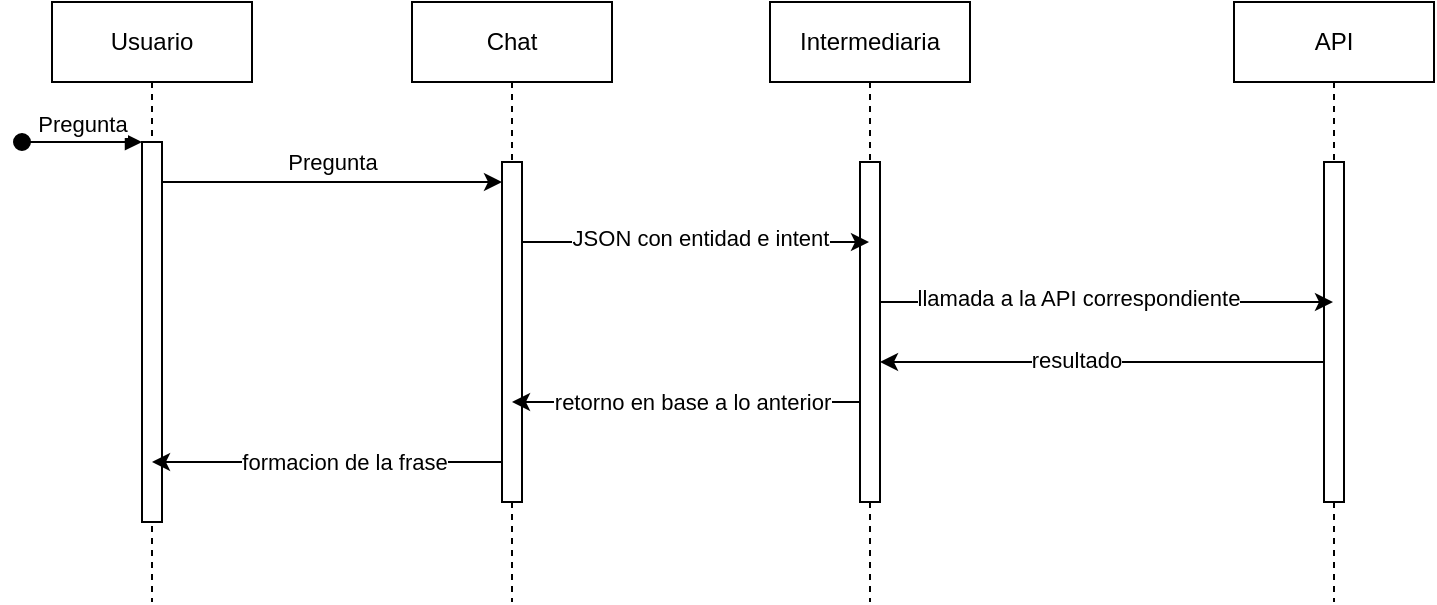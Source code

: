<mxfile version="20.8.23" type="device"><diagram name="Page-1" id="2YBvvXClWsGukQMizWep"><mxGraphModel dx="840" dy="439" grid="1" gridSize="10" guides="1" tooltips="1" connect="1" arrows="1" fold="1" page="1" pageScale="1" pageWidth="850" pageHeight="1100" math="0" shadow="0"><root><mxCell id="0"/><mxCell id="1" parent="0"/><mxCell id="aM9ryv3xv72pqoxQDRHE-1" value="Usuario" style="shape=umlLifeline;perimeter=lifelinePerimeter;whiteSpace=wrap;html=1;container=0;dropTarget=0;collapsible=0;recursiveResize=0;outlineConnect=0;portConstraint=eastwest;newEdgeStyle={&quot;edgeStyle&quot;:&quot;elbowEdgeStyle&quot;,&quot;elbow&quot;:&quot;vertical&quot;,&quot;curved&quot;:0,&quot;rounded&quot;:0};" parent="1" vertex="1"><mxGeometry x="40" y="40" width="100" height="300" as="geometry"/></mxCell><mxCell id="aM9ryv3xv72pqoxQDRHE-2" value="" style="html=1;points=[];perimeter=orthogonalPerimeter;outlineConnect=0;targetShapes=umlLifeline;portConstraint=eastwest;newEdgeStyle={&quot;edgeStyle&quot;:&quot;elbowEdgeStyle&quot;,&quot;elbow&quot;:&quot;vertical&quot;,&quot;curved&quot;:0,&quot;rounded&quot;:0};" parent="aM9ryv3xv72pqoxQDRHE-1" vertex="1"><mxGeometry x="45" y="70" width="10" height="190" as="geometry"/></mxCell><mxCell id="aM9ryv3xv72pqoxQDRHE-3" value="Pregunta" style="html=1;verticalAlign=bottom;startArrow=oval;endArrow=block;startSize=8;edgeStyle=elbowEdgeStyle;elbow=vertical;curved=0;rounded=0;" parent="aM9ryv3xv72pqoxQDRHE-1" target="aM9ryv3xv72pqoxQDRHE-2" edge="1"><mxGeometry relative="1" as="geometry"><mxPoint x="-15" y="70" as="sourcePoint"/></mxGeometry></mxCell><mxCell id="aM9ryv3xv72pqoxQDRHE-5" value="Chat" style="shape=umlLifeline;perimeter=lifelinePerimeter;whiteSpace=wrap;html=1;container=0;dropTarget=0;collapsible=0;recursiveResize=0;outlineConnect=0;portConstraint=eastwest;newEdgeStyle={&quot;edgeStyle&quot;:&quot;elbowEdgeStyle&quot;,&quot;elbow&quot;:&quot;vertical&quot;,&quot;curved&quot;:0,&quot;rounded&quot;:0};" parent="1" vertex="1"><mxGeometry x="220" y="40" width="100" height="300" as="geometry"/></mxCell><mxCell id="aM9ryv3xv72pqoxQDRHE-6" value="" style="html=1;points=[];perimeter=orthogonalPerimeter;outlineConnect=0;targetShapes=umlLifeline;portConstraint=eastwest;newEdgeStyle={&quot;edgeStyle&quot;:&quot;elbowEdgeStyle&quot;,&quot;elbow&quot;:&quot;vertical&quot;,&quot;curved&quot;:0,&quot;rounded&quot;:0};" parent="aM9ryv3xv72pqoxQDRHE-5" vertex="1"><mxGeometry x="45" y="80" width="10" height="170" as="geometry"/></mxCell><mxCell id="x-qyQsv91N-wnzgElFTz-3" value="Intermediaria" style="shape=umlLifeline;perimeter=lifelinePerimeter;whiteSpace=wrap;html=1;container=0;dropTarget=0;collapsible=0;recursiveResize=0;outlineConnect=0;portConstraint=eastwest;newEdgeStyle={&quot;edgeStyle&quot;:&quot;elbowEdgeStyle&quot;,&quot;elbow&quot;:&quot;vertical&quot;,&quot;curved&quot;:0,&quot;rounded&quot;:0};" vertex="1" parent="1"><mxGeometry x="399" y="40" width="100" height="300" as="geometry"/></mxCell><mxCell id="x-qyQsv91N-wnzgElFTz-4" value="" style="html=1;points=[];perimeter=orthogonalPerimeter;outlineConnect=0;targetShapes=umlLifeline;portConstraint=eastwest;newEdgeStyle={&quot;edgeStyle&quot;:&quot;elbowEdgeStyle&quot;,&quot;elbow&quot;:&quot;vertical&quot;,&quot;curved&quot;:0,&quot;rounded&quot;:0};" vertex="1" parent="x-qyQsv91N-wnzgElFTz-3"><mxGeometry x="45" y="80" width="10" height="170" as="geometry"/></mxCell><mxCell id="x-qyQsv91N-wnzgElFTz-5" style="edgeStyle=elbowEdgeStyle;rounded=0;orthogonalLoop=1;jettySize=auto;html=1;elbow=vertical;curved=0;" edge="1" parent="1" source="aM9ryv3xv72pqoxQDRHE-2" target="aM9ryv3xv72pqoxQDRHE-6"><mxGeometry relative="1" as="geometry"><Array as="points"><mxPoint x="180" y="130"/></Array></mxGeometry></mxCell><mxCell id="x-qyQsv91N-wnzgElFTz-6" value="Pregunta" style="edgeLabel;html=1;align=center;verticalAlign=middle;resizable=0;points=[];" vertex="1" connectable="0" parent="x-qyQsv91N-wnzgElFTz-5"><mxGeometry x="0.258" y="-1" relative="1" as="geometry"><mxPoint x="-22" y="-11" as="offset"/></mxGeometry></mxCell><mxCell id="x-qyQsv91N-wnzgElFTz-7" style="edgeStyle=elbowEdgeStyle;rounded=0;orthogonalLoop=1;jettySize=auto;html=1;elbow=vertical;curved=0;" edge="1" parent="1" source="aM9ryv3xv72pqoxQDRHE-6" target="x-qyQsv91N-wnzgElFTz-3"><mxGeometry relative="1" as="geometry"><Array as="points"><mxPoint x="350" y="160"/></Array></mxGeometry></mxCell><mxCell id="x-qyQsv91N-wnzgElFTz-8" value="JSON con entidad e intent" style="edgeLabel;html=1;align=center;verticalAlign=middle;resizable=0;points=[];" vertex="1" connectable="0" parent="x-qyQsv91N-wnzgElFTz-7"><mxGeometry x="0.098" y="2" relative="1" as="geometry"><mxPoint x="-7" as="offset"/></mxGeometry></mxCell><mxCell id="x-qyQsv91N-wnzgElFTz-10" value="API" style="shape=umlLifeline;perimeter=lifelinePerimeter;whiteSpace=wrap;html=1;container=0;dropTarget=0;collapsible=0;recursiveResize=0;outlineConnect=0;portConstraint=eastwest;newEdgeStyle={&quot;edgeStyle&quot;:&quot;elbowEdgeStyle&quot;,&quot;elbow&quot;:&quot;vertical&quot;,&quot;curved&quot;:0,&quot;rounded&quot;:0};" vertex="1" parent="1"><mxGeometry x="631" y="40" width="100" height="300" as="geometry"/></mxCell><mxCell id="x-qyQsv91N-wnzgElFTz-11" value="" style="html=1;points=[];perimeter=orthogonalPerimeter;outlineConnect=0;targetShapes=umlLifeline;portConstraint=eastwest;newEdgeStyle={&quot;edgeStyle&quot;:&quot;elbowEdgeStyle&quot;,&quot;elbow&quot;:&quot;vertical&quot;,&quot;curved&quot;:0,&quot;rounded&quot;:0};" vertex="1" parent="x-qyQsv91N-wnzgElFTz-10"><mxGeometry x="45" y="80" width="10" height="170" as="geometry"/></mxCell><mxCell id="x-qyQsv91N-wnzgElFTz-12" style="edgeStyle=elbowEdgeStyle;rounded=0;orthogonalLoop=1;jettySize=auto;html=1;elbow=vertical;curved=0;" edge="1" parent="1" source="x-qyQsv91N-wnzgElFTz-4" target="x-qyQsv91N-wnzgElFTz-10"><mxGeometry relative="1" as="geometry"><Array as="points"><mxPoint x="540" y="190"/></Array></mxGeometry></mxCell><mxCell id="x-qyQsv91N-wnzgElFTz-13" value="llamada a la API correspondiente" style="edgeLabel;html=1;align=center;verticalAlign=middle;resizable=0;points=[];" vertex="1" connectable="0" parent="x-qyQsv91N-wnzgElFTz-12"><mxGeometry x="-0.124" y="2" relative="1" as="geometry"><mxPoint as="offset"/></mxGeometry></mxCell><mxCell id="x-qyQsv91N-wnzgElFTz-16" style="edgeStyle=elbowEdgeStyle;rounded=0;orthogonalLoop=1;jettySize=auto;html=1;elbow=vertical;curved=0;" edge="1" parent="1" source="x-qyQsv91N-wnzgElFTz-11" target="x-qyQsv91N-wnzgElFTz-4"><mxGeometry relative="1" as="geometry"><Array as="points"><mxPoint x="520" y="220"/><mxPoint x="565" y="250"/></Array></mxGeometry></mxCell><mxCell id="x-qyQsv91N-wnzgElFTz-17" value="resultado" style="edgeLabel;html=1;align=center;verticalAlign=middle;resizable=0;points=[];" vertex="1" connectable="0" parent="x-qyQsv91N-wnzgElFTz-16"><mxGeometry x="0.12" y="-1" relative="1" as="geometry"><mxPoint as="offset"/></mxGeometry></mxCell><mxCell id="x-qyQsv91N-wnzgElFTz-18" style="edgeStyle=elbowEdgeStyle;rounded=0;orthogonalLoop=1;jettySize=auto;html=1;elbow=vertical;curved=0;" edge="1" parent="1" source="x-qyQsv91N-wnzgElFTz-4" target="aM9ryv3xv72pqoxQDRHE-5"><mxGeometry relative="1" as="geometry"><Array as="points"><mxPoint x="370" y="240"/></Array></mxGeometry></mxCell><mxCell id="x-qyQsv91N-wnzgElFTz-19" value="retorno en base a lo anterior" style="edgeLabel;html=1;align=center;verticalAlign=middle;resizable=0;points=[];" vertex="1" connectable="0" parent="x-qyQsv91N-wnzgElFTz-18"><mxGeometry x="0.087" relative="1" as="geometry"><mxPoint x="10" as="offset"/></mxGeometry></mxCell><mxCell id="x-qyQsv91N-wnzgElFTz-20" style="edgeStyle=elbowEdgeStyle;rounded=0;orthogonalLoop=1;jettySize=auto;html=1;elbow=vertical;curved=0;" edge="1" parent="1" source="aM9ryv3xv72pqoxQDRHE-6" target="aM9ryv3xv72pqoxQDRHE-1"><mxGeometry relative="1" as="geometry"><Array as="points"><mxPoint x="160" y="270"/></Array></mxGeometry></mxCell><mxCell id="x-qyQsv91N-wnzgElFTz-21" value="formacion de la frase" style="edgeLabel;html=1;align=center;verticalAlign=middle;resizable=0;points=[];" vertex="1" connectable="0" parent="x-qyQsv91N-wnzgElFTz-20"><mxGeometry x="-0.1" relative="1" as="geometry"><mxPoint as="offset"/></mxGeometry></mxCell></root></mxGraphModel></diagram></mxfile>